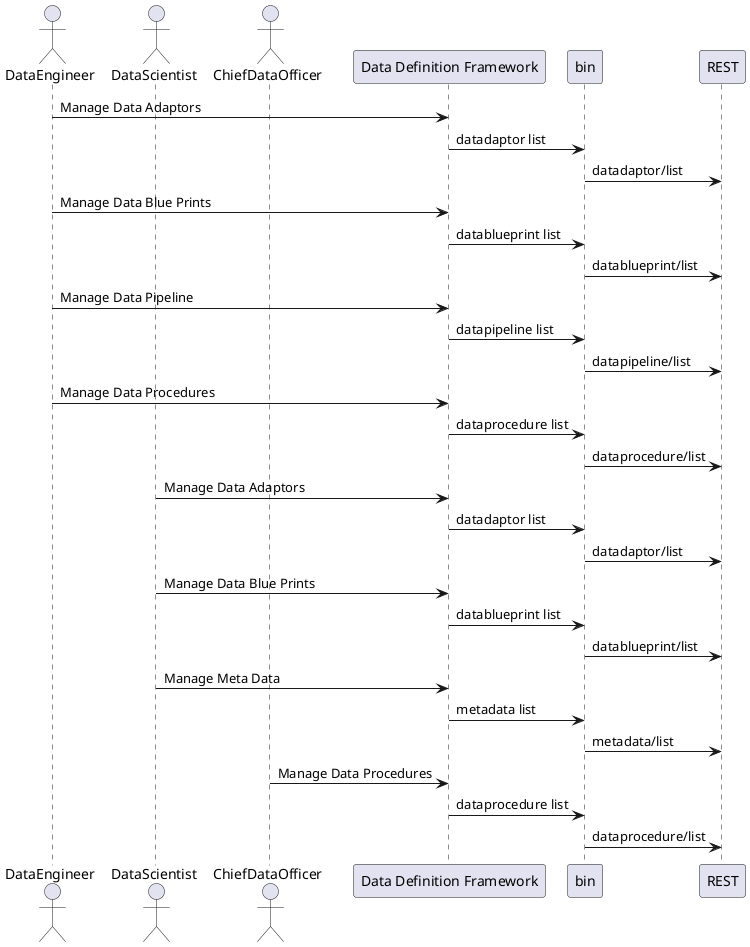 @startuml


actor "DataEngineer" as dataengineer

actor "DataScientist" as datascientist

actor "ChiefDataOfficer" as cdo




dataengineer -> "Data Definition Framework": Manage Data Adaptors
"Data Definition Framework" -> bin: datadaptor list
bin -> REST: datadaptor/list

dataengineer -> "Data Definition Framework": Manage Data Blue Prints
"Data Definition Framework" -> bin: datablueprint list
bin -> REST: datablueprint/list

dataengineer -> "Data Definition Framework": Manage Data Pipeline
"Data Definition Framework" -> bin: datapipeline list
bin -> REST: datapipeline/list

dataengineer -> "Data Definition Framework": Manage Data Procedures
"Data Definition Framework" -> bin: dataprocedure list
bin -> REST: dataprocedure/list

datascientist -> "Data Definition Framework": Manage Data Adaptors
"Data Definition Framework" -> bin: datadaptor list
bin -> REST: datadaptor/list

datascientist -> "Data Definition Framework": Manage Data Blue Prints
"Data Definition Framework" -> bin: datablueprint list
bin -> REST: datablueprint/list

datascientist -> "Data Definition Framework": Manage Meta Data
"Data Definition Framework" -> bin: metadata list
bin -> REST: metadata/list

cdo -> "Data Definition Framework": Manage Data Procedures
"Data Definition Framework" -> bin: dataprocedure list
bin -> REST: dataprocedure/list



@enduml
